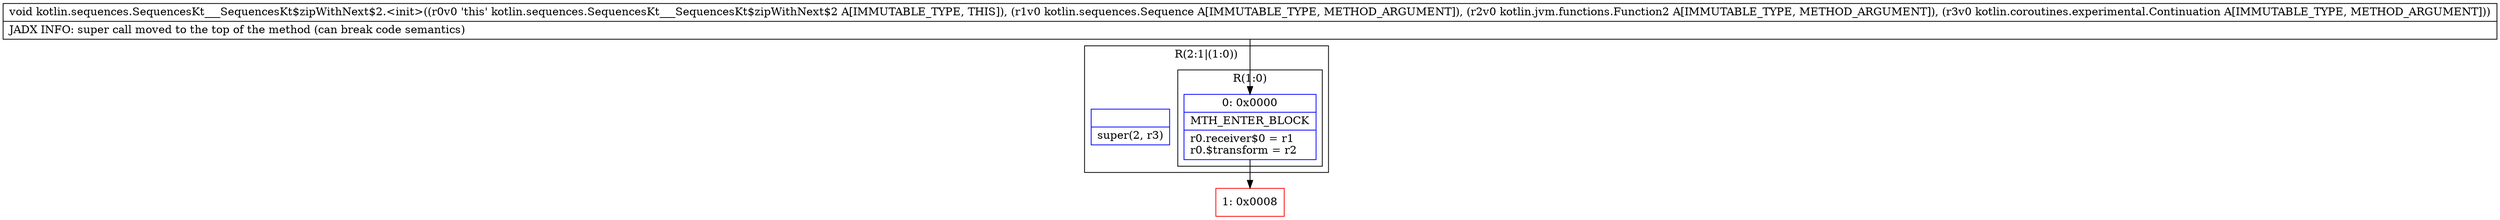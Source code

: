 digraph "CFG forkotlin.sequences.SequencesKt___SequencesKt$zipWithNext$2.\<init\>(Lkotlin\/sequences\/Sequence;Lkotlin\/jvm\/functions\/Function2;Lkotlin\/coroutines\/experimental\/Continuation;)V" {
subgraph cluster_Region_373023584 {
label = "R(2:1|(1:0))";
node [shape=record,color=blue];
Node_InsnContainer_461642183 [shape=record,label="{|super(2, r3)\l}"];
subgraph cluster_Region_268737694 {
label = "R(1:0)";
node [shape=record,color=blue];
Node_0 [shape=record,label="{0\:\ 0x0000|MTH_ENTER_BLOCK\l|r0.receiver$0 = r1\lr0.$transform = r2\l}"];
}
}
Node_1 [shape=record,color=red,label="{1\:\ 0x0008}"];
MethodNode[shape=record,label="{void kotlin.sequences.SequencesKt___SequencesKt$zipWithNext$2.\<init\>((r0v0 'this' kotlin.sequences.SequencesKt___SequencesKt$zipWithNext$2 A[IMMUTABLE_TYPE, THIS]), (r1v0 kotlin.sequences.Sequence A[IMMUTABLE_TYPE, METHOD_ARGUMENT]), (r2v0 kotlin.jvm.functions.Function2 A[IMMUTABLE_TYPE, METHOD_ARGUMENT]), (r3v0 kotlin.coroutines.experimental.Continuation A[IMMUTABLE_TYPE, METHOD_ARGUMENT]))  | JADX INFO: super call moved to the top of the method (can break code semantics)\l}"];
MethodNode -> Node_0;
Node_0 -> Node_1;
}

